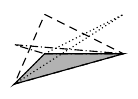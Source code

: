 \documentclass{article}
\usepackage{tikz}
\usetikzlibrary{patterns}
%%%<
\usepackage{verbatim}
\usepackage[active,tightpage]{preview}
\PreviewEnvironment{tikzpicture}
\setlength\PreviewBorder{5pt}%
%%%>
\begin{document}

\begin{tikzpicture}
\path coordinate (O) at (0,0,0)
      coordinate (X) at (1,0,0)
      coordinate (Y) at (0,1,0)
      coordinate (Z) at (0,0,1);
      
\draw[fill=black!30] (O) -- (X) -- (Z) -- (O);
\draw[densely dotted] (O) -- (1,0.5,0) -- (Z) -- (O);
\draw[densely dashed] (0,0.5,0) -- (X) -- (Z) -- (0,0.5,0);
\draw[densely dashdotted] (O) -- (X) -- (0,0.5,1) -- (O);
\end{tikzpicture}

\end{document}
